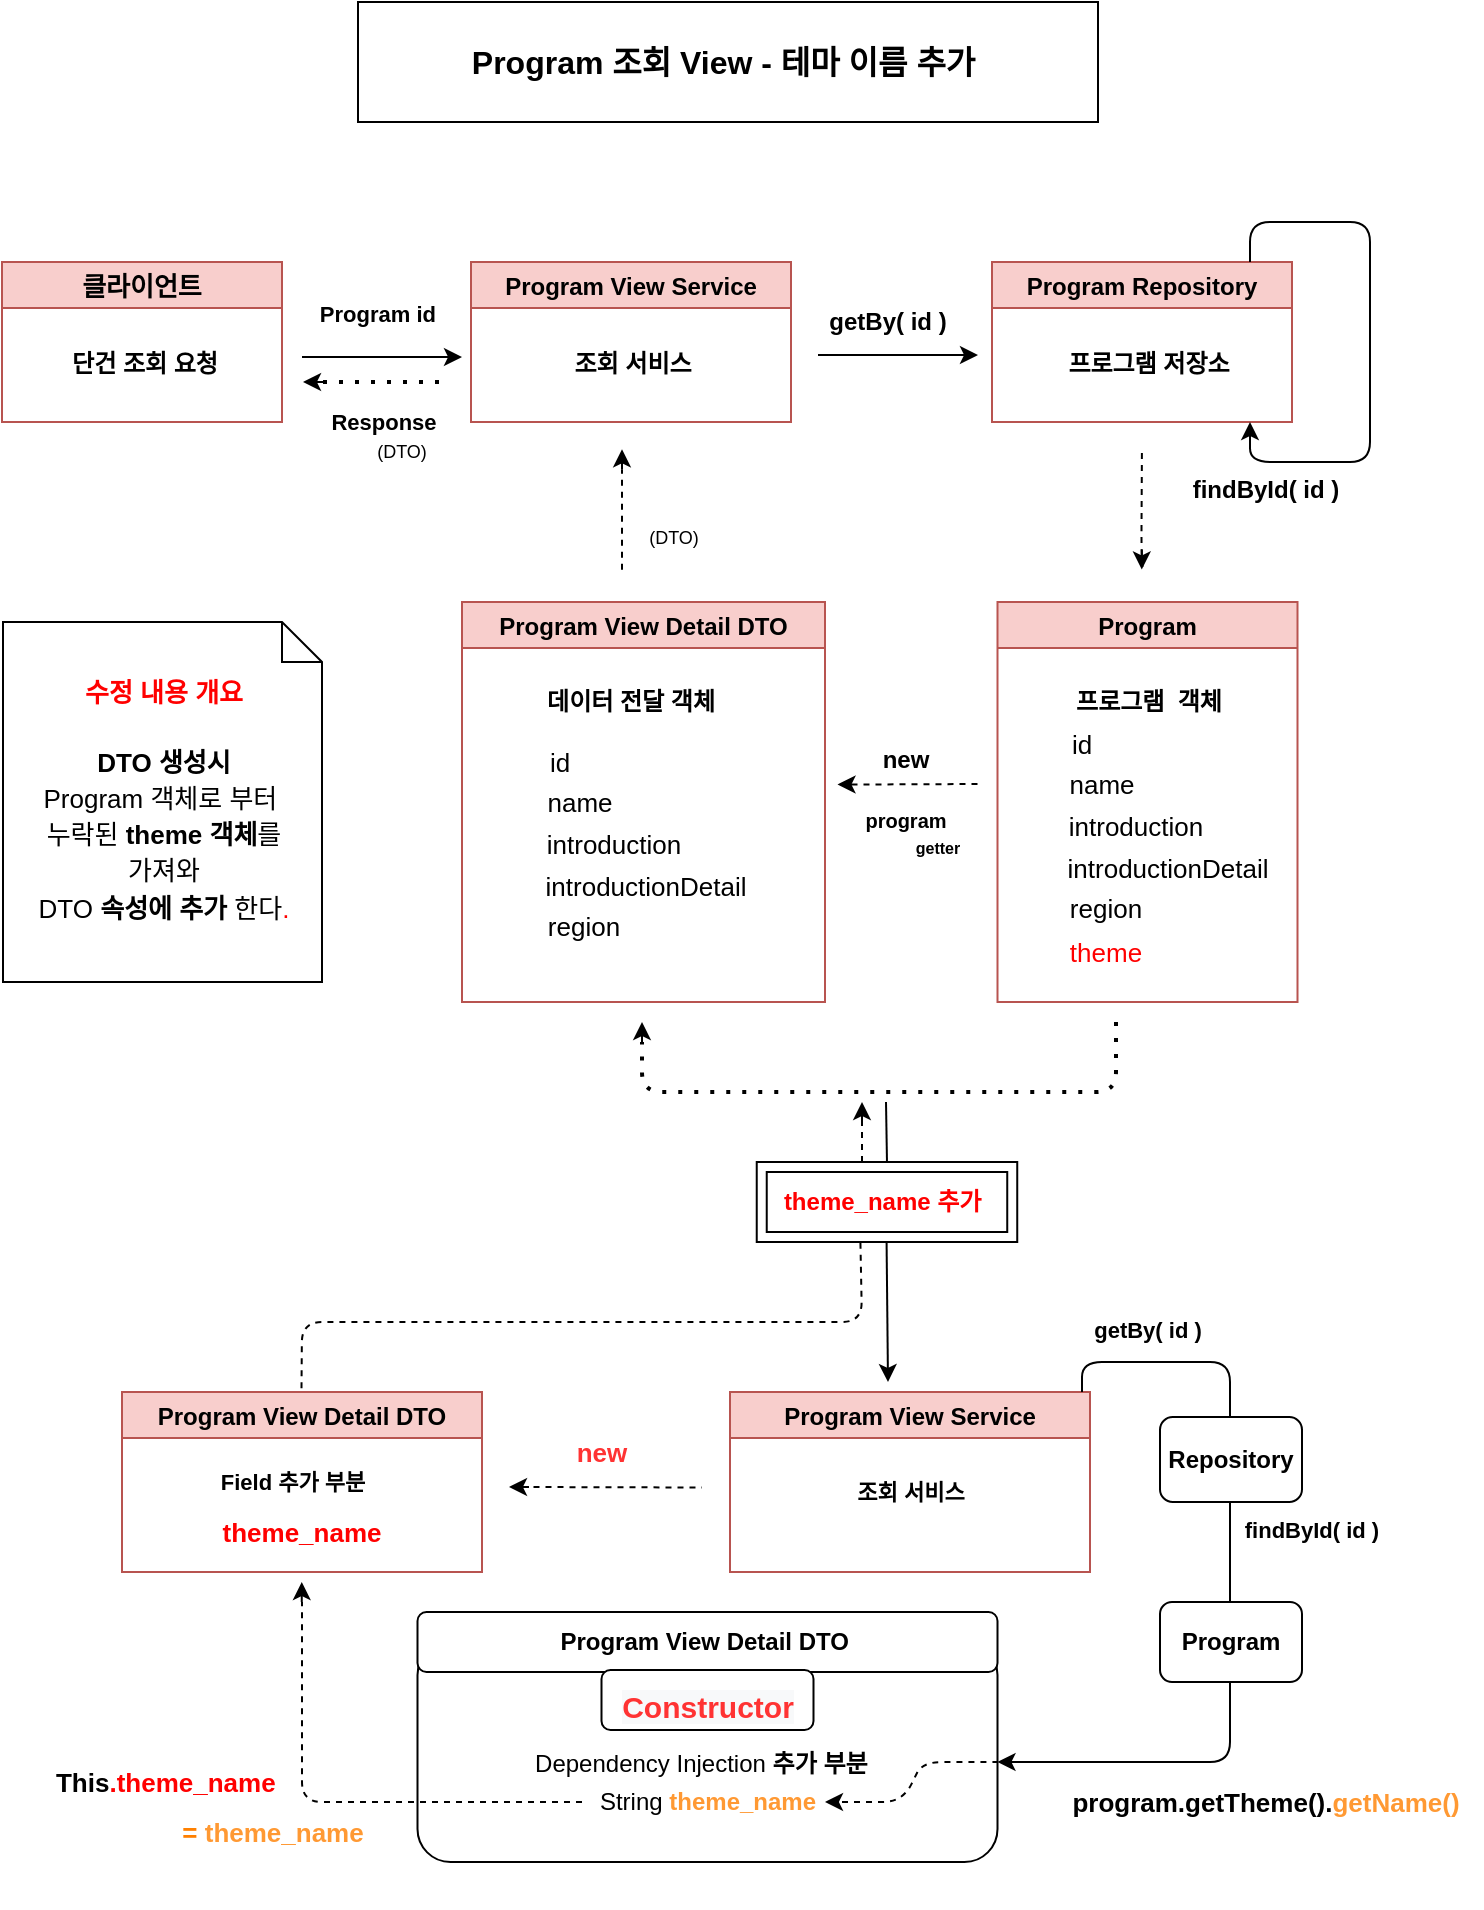 <mxfile version="14.8.3" type="github">
  <diagram id="txi2YaepdJMHssst4SGv" name="Page-1">
    <mxGraphModel dx="1078" dy="854" grid="1" gridSize="10" guides="1" tooltips="1" connect="1" arrows="1" fold="1" page="1" pageScale="1" pageWidth="827" pageHeight="1169" math="0" shadow="0">
      <root>
        <mxCell id="0" />
        <mxCell id="1" parent="0" />
        <mxCell id="Lu7zV6Tx2Fdpjb5Isjd1-1" value="Program View Service" style="swimlane;fontSize=12;fontStyle=1;fillColor=#f8cecc;strokeColor=#b85450;" vertex="1" parent="1">
          <mxGeometry x="284.5" y="150" width="160" height="80" as="geometry" />
        </mxCell>
        <mxCell id="Lu7zV6Tx2Fdpjb5Isjd1-2" value="조회 서비스" style="text;html=1;align=center;verticalAlign=middle;resizable=0;points=[];autosize=1;fontSize=12;fontStyle=1;" vertex="1" parent="Lu7zV6Tx2Fdpjb5Isjd1-1">
          <mxGeometry x="40" y="41" width="80" height="20" as="geometry" />
        </mxCell>
        <mxCell id="Lu7zV6Tx2Fdpjb5Isjd1-3" value="클라이언트" style="swimlane;fontSize=13;fontStyle=1;fillColor=#f8cecc;strokeColor=#b85450;" vertex="1" parent="1">
          <mxGeometry x="50" y="150" width="140" height="80" as="geometry" />
        </mxCell>
        <mxCell id="Lu7zV6Tx2Fdpjb5Isjd1-4" value="단건 조회 요청" style="text;html=1;align=center;verticalAlign=middle;resizable=0;points=[];autosize=1;fontSize=12;fontStyle=1;" vertex="1" parent="Lu7zV6Tx2Fdpjb5Isjd1-3">
          <mxGeometry x="26" y="41" width="90" height="20" as="geometry" />
        </mxCell>
        <mxCell id="Lu7zV6Tx2Fdpjb5Isjd1-5" value="Program Repository" style="swimlane;fontSize=12;fontStyle=1;fillColor=#f8cecc;strokeColor=#b85450;" vertex="1" parent="1">
          <mxGeometry x="545" y="150" width="150" height="80" as="geometry" />
        </mxCell>
        <mxCell id="Lu7zV6Tx2Fdpjb5Isjd1-6" value="&lt;font style=&quot;font-size: 12px&quot;&gt;프로그램 저장소&lt;/font&gt;" style="text;html=1;align=center;verticalAlign=middle;resizable=0;points=[];autosize=1;fontSize=12;fontStyle=1;" vertex="1" parent="Lu7zV6Tx2Fdpjb5Isjd1-5">
          <mxGeometry x="28" y="41" width="100" height="20" as="geometry" />
        </mxCell>
        <mxCell id="Lu7zV6Tx2Fdpjb5Isjd1-7" value="&lt;font style=&quot;font-size: 11px&quot;&gt;Program &lt;/font&gt;&lt;font style=&quot;font-size: 11px&quot;&gt;id&lt;/font&gt;&lt;font style=&quot;font-size: 11px&quot;&gt;&amp;nbsp;&amp;nbsp;&lt;/font&gt;" style="text;html=1;align=center;verticalAlign=middle;whiteSpace=wrap;rounded=0;fontSize=11;fontStyle=1" vertex="1" parent="1">
          <mxGeometry x="177.5" y="171" width="126" height="10" as="geometry" />
        </mxCell>
        <mxCell id="Lu7zV6Tx2Fdpjb5Isjd1-8" value="Program View Detail DTO" style="swimlane;fontSize=12;fontStyle=1;fillColor=#f8cecc;strokeColor=#b85450;" vertex="1" parent="1">
          <mxGeometry x="280" y="320" width="181.5" height="200" as="geometry" />
        </mxCell>
        <mxCell id="Lu7zV6Tx2Fdpjb5Isjd1-9" value="&lt;font style=&quot;font-size: 12px&quot;&gt;데이터 전달 객체&lt;/font&gt;" style="text;html=1;align=center;verticalAlign=middle;resizable=0;points=[];autosize=1;fontSize=12;fontStyle=1;" vertex="1" parent="Lu7zV6Tx2Fdpjb5Isjd1-8">
          <mxGeometry x="28.75" y="40" width="110" height="20" as="geometry" />
        </mxCell>
        <mxCell id="Lu7zV6Tx2Fdpjb5Isjd1-10" value="id" style="text;html=1;strokeColor=none;fillColor=none;align=center;verticalAlign=middle;whiteSpace=wrap;rounded=0;fontSize=13;" vertex="1" parent="Lu7zV6Tx2Fdpjb5Isjd1-8">
          <mxGeometry x="28.75" y="70" width="40" height="20" as="geometry" />
        </mxCell>
        <mxCell id="Lu7zV6Tx2Fdpjb5Isjd1-11" value="introduction" style="text;html=1;strokeColor=none;fillColor=none;align=center;verticalAlign=middle;whiteSpace=wrap;rounded=0;fontSize=13;" vertex="1" parent="Lu7zV6Tx2Fdpjb5Isjd1-8">
          <mxGeometry x="55.75" y="111" width="40" height="20" as="geometry" />
        </mxCell>
        <mxCell id="Lu7zV6Tx2Fdpjb5Isjd1-12" value="introductionDetail" style="text;html=1;strokeColor=none;fillColor=none;align=center;verticalAlign=middle;whiteSpace=wrap;rounded=0;fontSize=13;" vertex="1" parent="Lu7zV6Tx2Fdpjb5Isjd1-8">
          <mxGeometry x="71.75" y="132" width="40" height="20" as="geometry" />
        </mxCell>
        <mxCell id="Lu7zV6Tx2Fdpjb5Isjd1-13" value="region" style="text;html=1;strokeColor=none;fillColor=none;align=center;verticalAlign=middle;whiteSpace=wrap;rounded=0;fontSize=13;" vertex="1" parent="Lu7zV6Tx2Fdpjb5Isjd1-8">
          <mxGeometry x="40.75" y="152" width="40" height="20" as="geometry" />
        </mxCell>
        <mxCell id="Lu7zV6Tx2Fdpjb5Isjd1-14" value="name" style="text;html=1;strokeColor=none;fillColor=none;align=center;verticalAlign=middle;whiteSpace=wrap;rounded=0;fontSize=13;" vertex="1" parent="Lu7zV6Tx2Fdpjb5Isjd1-8">
          <mxGeometry x="38.75" y="90" width="40" height="20" as="geometry" />
        </mxCell>
        <mxCell id="Lu7zV6Tx2Fdpjb5Isjd1-15" value="&lt;span style=&quot;font-size: 12px&quot;&gt;&lt;font style=&quot;font-size: 12px&quot;&gt;getBy( id )&lt;/font&gt;&lt;/span&gt;" style="text;html=1;strokeColor=none;fillColor=none;align=center;verticalAlign=middle;whiteSpace=wrap;rounded=0;fontSize=12;fontStyle=1" vertex="1" parent="1">
          <mxGeometry x="452.5" y="171" width="80" height="17.5" as="geometry" />
        </mxCell>
        <mxCell id="Lu7zV6Tx2Fdpjb5Isjd1-16" value="" style="edgeStyle=segmentEdgeStyle;endArrow=classic;html=1;fontSize=15;" edge="1" parent="1">
          <mxGeometry width="50" height="50" relative="1" as="geometry">
            <mxPoint x="674" y="150" as="sourcePoint" />
            <mxPoint x="674" y="230" as="targetPoint" />
            <Array as="points">
              <mxPoint x="674" y="130" />
              <mxPoint x="734" y="130" />
              <mxPoint x="734" y="250" />
              <mxPoint x="674" y="250" />
            </Array>
          </mxGeometry>
        </mxCell>
        <mxCell id="Lu7zV6Tx2Fdpjb5Isjd1-17" value="&lt;b style=&quot;font-size: 12px;&quot;&gt;&lt;font style=&quot;font-size: 12px;&quot;&gt;findById( id )&lt;/font&gt;&lt;/b&gt;" style="text;html=1;strokeColor=none;fillColor=none;align=center;verticalAlign=middle;whiteSpace=wrap;rounded=0;fontSize=12;" vertex="1" parent="1">
          <mxGeometry x="637" y="250" width="90" height="27.5" as="geometry" />
        </mxCell>
        <mxCell id="Lu7zV6Tx2Fdpjb5Isjd1-18" value="Program" style="swimlane;fontSize=12;fontStyle=1;fillColor=#f8cecc;strokeColor=#b85450;" vertex="1" parent="1">
          <mxGeometry x="547.75" y="320" width="150" height="200" as="geometry" />
        </mxCell>
        <mxCell id="Lu7zV6Tx2Fdpjb5Isjd1-19" value="&lt;font style=&quot;font-size: 12px&quot;&gt;프로그램&amp;nbsp; 객체&lt;/font&gt;" style="text;html=1;align=center;verticalAlign=middle;resizable=0;points=[];autosize=1;fontSize=12;fontStyle=1;" vertex="1" parent="Lu7zV6Tx2Fdpjb5Isjd1-18">
          <mxGeometry x="30" y="40" width="90" height="20" as="geometry" />
        </mxCell>
        <mxCell id="Lu7zV6Tx2Fdpjb5Isjd1-20" value="id" style="text;html=1;strokeColor=none;fillColor=none;align=center;verticalAlign=middle;whiteSpace=wrap;rounded=0;fontSize=13;" vertex="1" parent="Lu7zV6Tx2Fdpjb5Isjd1-18">
          <mxGeometry x="22.25" y="60.5" width="40" height="20" as="geometry" />
        </mxCell>
        <mxCell id="Lu7zV6Tx2Fdpjb5Isjd1-21" value="introduction" style="text;html=1;strokeColor=none;fillColor=none;align=center;verticalAlign=middle;whiteSpace=wrap;rounded=0;fontSize=13;" vertex="1" parent="Lu7zV6Tx2Fdpjb5Isjd1-18">
          <mxGeometry x="49.25" y="101.5" width="40" height="20" as="geometry" />
        </mxCell>
        <mxCell id="Lu7zV6Tx2Fdpjb5Isjd1-22" value="introductionDetail" style="text;html=1;strokeColor=none;fillColor=none;align=center;verticalAlign=middle;whiteSpace=wrap;rounded=0;fontSize=13;" vertex="1" parent="Lu7zV6Tx2Fdpjb5Isjd1-18">
          <mxGeometry x="65.25" y="122.5" width="40" height="20" as="geometry" />
        </mxCell>
        <mxCell id="Lu7zV6Tx2Fdpjb5Isjd1-23" value="region" style="text;html=1;strokeColor=none;fillColor=none;align=center;verticalAlign=middle;whiteSpace=wrap;rounded=0;fontSize=13;" vertex="1" parent="Lu7zV6Tx2Fdpjb5Isjd1-18">
          <mxGeometry x="34.25" y="142.5" width="40" height="20" as="geometry" />
        </mxCell>
        <mxCell id="Lu7zV6Tx2Fdpjb5Isjd1-24" value="name" style="text;html=1;strokeColor=none;fillColor=none;align=center;verticalAlign=middle;whiteSpace=wrap;rounded=0;fontSize=13;" vertex="1" parent="Lu7zV6Tx2Fdpjb5Isjd1-18">
          <mxGeometry x="32.25" y="80.5" width="40" height="20" as="geometry" />
        </mxCell>
        <mxCell id="Lu7zV6Tx2Fdpjb5Isjd1-25" value="theme" style="text;html=1;strokeColor=none;fillColor=none;align=center;verticalAlign=middle;whiteSpace=wrap;rounded=0;fontSize=13;fontColor=#FF0000;" vertex="1" parent="Lu7zV6Tx2Fdpjb5Isjd1-18">
          <mxGeometry x="34.25" y="164.5" width="40" height="20" as="geometry" />
        </mxCell>
        <mxCell id="Lu7zV6Tx2Fdpjb5Isjd1-26" value="&lt;b style=&quot;font-size: 8px;&quot;&gt;&lt;font style=&quot;font-size: 8px;&quot;&gt;getter&lt;/font&gt;&lt;/b&gt;" style="text;html=1;strokeColor=none;fillColor=none;align=center;verticalAlign=middle;whiteSpace=wrap;rounded=0;fontSize=8;" vertex="1" parent="Lu7zV6Tx2Fdpjb5Isjd1-18">
          <mxGeometry x="-70" y="113.75" width="80" height="17.5" as="geometry" />
        </mxCell>
        <mxCell id="Lu7zV6Tx2Fdpjb5Isjd1-27" value="" style="endArrow=none;dashed=1;html=1;fontSize=9;fontColor=#FF0000;" edge="1" parent="1">
          <mxGeometry width="50" height="50" relative="1" as="geometry">
            <mxPoint x="620.21" y="302.5" as="sourcePoint" />
            <mxPoint x="619.96" y="243.75" as="targetPoint" />
            <Array as="points">
              <mxPoint x="619.71" y="292.5" />
            </Array>
          </mxGeometry>
        </mxCell>
        <mxCell id="Lu7zV6Tx2Fdpjb5Isjd1-28" value="" style="endArrow=classic;html=1;fontSize=9;fontColor=#FF0000;" edge="1" parent="1">
          <mxGeometry relative="1" as="geometry">
            <mxPoint x="200" y="197.5" as="sourcePoint" />
            <mxPoint x="280" y="197.5" as="targetPoint" />
          </mxGeometry>
        </mxCell>
        <mxCell id="Lu7zV6Tx2Fdpjb5Isjd1-29" value="" style="endArrow=classic;html=1;fontSize=9;fontColor=#FF0000;" edge="1" parent="1">
          <mxGeometry relative="1" as="geometry">
            <mxPoint x="458" y="196.5" as="sourcePoint" />
            <mxPoint x="538" y="196.5" as="targetPoint" />
          </mxGeometry>
        </mxCell>
        <mxCell id="Lu7zV6Tx2Fdpjb5Isjd1-30" value="" style="endArrow=none;dashed=1;html=1;fontSize=12;fontColor=#FF0000;" edge="1" parent="1">
          <mxGeometry width="50" height="50" relative="1" as="geometry">
            <mxPoint x="480.75" y="411.25" as="sourcePoint" />
            <mxPoint x="537.75" y="411.0" as="targetPoint" />
          </mxGeometry>
        </mxCell>
        <mxCell id="Lu7zV6Tx2Fdpjb5Isjd1-31" value="" style="edgeStyle=segmentEdgeStyle;endArrow=classic;html=1;fontSize=8;fontColor=#FF0000;" edge="1" parent="1">
          <mxGeometry width="50" height="50" relative="1" as="geometry">
            <mxPoint x="619.89" y="293.75" as="sourcePoint" />
            <mxPoint x="619.89" y="303.75" as="targetPoint" />
          </mxGeometry>
        </mxCell>
        <mxCell id="Lu7zV6Tx2Fdpjb5Isjd1-32" value="" style="edgeStyle=segmentEdgeStyle;endArrow=classic;html=1;fontSize=3;fontColor=#FF0000;" edge="1" parent="1">
          <mxGeometry width="50" height="50" relative="1" as="geometry">
            <mxPoint x="477.75" y="411.25" as="sourcePoint" />
            <mxPoint x="467.75" y="411.25" as="targetPoint" />
          </mxGeometry>
        </mxCell>
        <mxCell id="Lu7zV6Tx2Fdpjb5Isjd1-33" value="&lt;font style=&quot;font-size: 12px&quot;&gt;new&lt;/font&gt;" style="text;html=1;strokeColor=none;fillColor=none;align=center;verticalAlign=middle;whiteSpace=wrap;rounded=0;fontSize=11;fontStyle=1;" vertex="1" parent="1">
          <mxGeometry x="461.5" y="390" width="80" height="17.5" as="geometry" />
        </mxCell>
        <mxCell id="Lu7zV6Tx2Fdpjb5Isjd1-34" value="&lt;span style=&quot;font-size: 10px&quot;&gt;&lt;font style=&quot;font-size: 10px&quot;&gt;program&lt;/font&gt;&lt;/span&gt;" style="text;html=1;strokeColor=none;fillColor=none;align=center;verticalAlign=middle;whiteSpace=wrap;rounded=0;fontSize=10;fontStyle=1" vertex="1" parent="1">
          <mxGeometry x="461.5" y="420" width="80" height="17.5" as="geometry" />
        </mxCell>
        <mxCell id="Lu7zV6Tx2Fdpjb5Isjd1-35" value="" style="endArrow=none;dashed=1;html=1;fontSize=9;fontColor=#FF0000;" edge="1" parent="1">
          <mxGeometry width="50" height="50" relative="1" as="geometry">
            <mxPoint x="360" y="303.88" as="sourcePoint" />
            <mxPoint x="360.0" y="253.63" as="targetPoint" />
            <Array as="points">
              <mxPoint x="360" y="303.63" />
            </Array>
          </mxGeometry>
        </mxCell>
        <mxCell id="Lu7zV6Tx2Fdpjb5Isjd1-36" value="" style="endArrow=classic;html=1;fontSize=11;fontColor=#FF0000;" edge="1" parent="1">
          <mxGeometry width="50" height="50" relative="1" as="geometry">
            <mxPoint x="360.0" y="253.63" as="sourcePoint" />
            <mxPoint x="360.0" y="243.63" as="targetPoint" />
          </mxGeometry>
        </mxCell>
        <mxCell id="Lu7zV6Tx2Fdpjb5Isjd1-37" value="Program 조회 View - 테마 이름 추가&amp;nbsp;" style="rounded=0;whiteSpace=wrap;html=1;fontSize=16;fontStyle=1;" vertex="1" parent="1">
          <mxGeometry x="228" y="20" width="370" height="60" as="geometry" />
        </mxCell>
        <mxCell id="Lu7zV6Tx2Fdpjb5Isjd1-39" value="" style="endArrow=none;dashed=1;html=1;dashPattern=1 3;strokeWidth=2;fontSize=16;" edge="1" parent="1">
          <mxGeometry width="50" height="50" relative="1" as="geometry">
            <mxPoint x="210.5" y="210" as="sourcePoint" />
            <mxPoint x="268.5" y="210" as="targetPoint" />
          </mxGeometry>
        </mxCell>
        <mxCell id="Lu7zV6Tx2Fdpjb5Isjd1-40" value="" style="endArrow=classic;html=1;fontSize=16;" edge="1" parent="1">
          <mxGeometry width="50" height="50" relative="1" as="geometry">
            <mxPoint x="210.5" y="210" as="sourcePoint" />
            <mxPoint x="200.5" y="210" as="targetPoint" />
          </mxGeometry>
        </mxCell>
        <mxCell id="Lu7zV6Tx2Fdpjb5Isjd1-41" value="Response" style="text;html=1;align=center;verticalAlign=middle;whiteSpace=wrap;rounded=0;fontSize=11;fontStyle=1" vertex="1" parent="1">
          <mxGeometry x="220.5" y="220" width="40" height="20" as="geometry" />
        </mxCell>
        <mxCell id="Lu7zV6Tx2Fdpjb5Isjd1-42" value="&lt;font style=&quot;font-size: 9px ; font-weight: normal&quot;&gt;(&lt;font style=&quot;font-size: 9px&quot;&gt;DTO&lt;/font&gt;)&lt;/font&gt;" style="text;html=1;align=center;verticalAlign=middle;whiteSpace=wrap;rounded=0;fontSize=6;fontStyle=1" vertex="1" parent="1">
          <mxGeometry x="230" y="240" width="40" height="10" as="geometry" />
        </mxCell>
        <mxCell id="Lu7zV6Tx2Fdpjb5Isjd1-44" value="&lt;span style=&quot;font-weight: normal&quot;&gt;&lt;font style=&quot;font-size: 9px&quot;&gt;(DTO)&lt;/font&gt;&lt;/span&gt;" style="text;html=1;align=center;verticalAlign=middle;whiteSpace=wrap;rounded=0;fontSize=10;fontStyle=1" vertex="1" parent="1">
          <mxGeometry x="366.2" y="283.75" width="40" height="6.25" as="geometry" />
        </mxCell>
        <mxCell id="Lu7zV6Tx2Fdpjb5Isjd1-50" value="" style="endArrow=none;dashed=1;html=1;dashPattern=1 3;strokeWidth=2;labelBackgroundColor=#FF3333;fontSize=6;fontColor=#FF0000;" edge="1" parent="1">
          <mxGeometry width="50" height="50" relative="1" as="geometry">
            <mxPoint x="607" y="530" as="sourcePoint" />
            <mxPoint x="370" y="540" as="targetPoint" />
            <Array as="points">
              <mxPoint x="607" y="565" />
              <mxPoint x="370" y="565" />
            </Array>
          </mxGeometry>
        </mxCell>
        <mxCell id="Lu7zV6Tx2Fdpjb5Isjd1-53" value="" style="endArrow=classic;html=1;labelBackgroundColor=#FF3333;fontSize=6;fontColor=#FF0000;" edge="1" parent="1">
          <mxGeometry width="50" height="50" relative="1" as="geometry">
            <mxPoint x="370" y="540" as="sourcePoint" />
            <mxPoint x="370" y="530" as="targetPoint" />
          </mxGeometry>
        </mxCell>
        <mxCell id="Lu7zV6Tx2Fdpjb5Isjd1-54" value="&lt;font style=&quot;font-size: 13px&quot;&gt;&lt;font style=&quot;font-size: 13px&quot;&gt;&lt;b&gt;&lt;font style=&quot;font-size: 13px&quot;&gt;수정 내용 개요&lt;/font&gt;&lt;br&gt;&lt;/b&gt;&lt;/font&gt;&lt;font style=&quot;line-height: 140% ; font-size: 13px&quot;&gt;&lt;br&gt;&lt;font color=&quot;#000000&quot; style=&quot;font-size: 13px&quot;&gt;&lt;font style=&quot;font-size: 13px&quot;&gt;&lt;b&gt;DTO 생성&lt;/b&gt;&lt;/font&gt;&lt;b&gt;시&lt;/b&gt;&lt;/font&gt;&lt;br&gt;&lt;font color=&quot;#000000&quot; style=&quot;font-size: 13px&quot;&gt;Program 객체로 부터&amp;nbsp;&lt;br&gt;누락된 &lt;b&gt;theme 객체&lt;/b&gt;를&lt;br&gt;가져와&lt;br&gt;&amp;nbsp;DTO &lt;b&gt;속성에 추가&lt;/b&gt; 한다&lt;/font&gt;.&amp;nbsp;&lt;/font&gt;&lt;/font&gt;" style="shape=note;size=20;whiteSpace=wrap;html=1;fontSize=6;fontColor=#FF0000;" vertex="1" parent="1">
          <mxGeometry x="50.5" y="330" width="159.5" height="180" as="geometry" />
        </mxCell>
        <mxCell id="Lu7zV6Tx2Fdpjb5Isjd1-55" value="&lt;font style=&quot;font-size: 12px&quot;&gt;theme_name 추가&amp;nbsp;&lt;/font&gt;" style="shape=ext;margin=3;double=1;whiteSpace=wrap;html=1;align=center;fontSize=8;fontColor=#FF0000;fontStyle=1" vertex="1" parent="1">
          <mxGeometry x="427.37" y="600" width="130.25" height="40" as="geometry" />
        </mxCell>
        <mxCell id="Lu7zV6Tx2Fdpjb5Isjd1-69" value="Program View Detail DTO" style="swimlane;fontSize=12;fontStyle=1;fillColor=#f8cecc;strokeColor=#b85450;" vertex="1" parent="1">
          <mxGeometry x="110" y="715" width="180" height="90" as="geometry" />
        </mxCell>
        <mxCell id="Lu7zV6Tx2Fdpjb5Isjd1-70" value="Field 추가 부분" style="text;html=1;align=center;verticalAlign=middle;resizable=0;points=[];autosize=1;fontSize=11;fontStyle=1;" vertex="1" parent="Lu7zV6Tx2Fdpjb5Isjd1-69">
          <mxGeometry x="40" y="35" width="90" height="20" as="geometry" />
        </mxCell>
        <mxCell id="Lu7zV6Tx2Fdpjb5Isjd1-74" value="&lt;b&gt;&lt;font style=&quot;font-size: 13px&quot;&gt;theme_name&lt;/font&gt;&lt;/b&gt;" style="text;html=1;strokeColor=none;fillColor=none;align=center;verticalAlign=middle;whiteSpace=wrap;rounded=0;fontSize=12;fontColor=#FF0000;" vertex="1" parent="Lu7zV6Tx2Fdpjb5Isjd1-69">
          <mxGeometry x="70" y="60" width="40" height="20" as="geometry" />
        </mxCell>
        <mxCell id="Lu7zV6Tx2Fdpjb5Isjd1-78" value="" style="endArrow=none;dashed=1;html=1;fontSize=12;fontColor=#FF0000;" edge="1" parent="1">
          <mxGeometry width="50" height="50" relative="1" as="geometry">
            <mxPoint x="309.75" y="762.5" as="sourcePoint" />
            <mxPoint x="400" y="762.75" as="targetPoint" />
          </mxGeometry>
        </mxCell>
        <mxCell id="Lu7zV6Tx2Fdpjb5Isjd1-79" value="" style="edgeStyle=segmentEdgeStyle;endArrow=classic;html=1;fontSize=3;fontColor=#FF0000;" edge="1" parent="1">
          <mxGeometry width="50" height="50" relative="1" as="geometry">
            <mxPoint x="313.5" y="762.5" as="sourcePoint" />
            <mxPoint x="303.5" y="762.5" as="targetPoint" />
          </mxGeometry>
        </mxCell>
        <mxCell id="Lu7zV6Tx2Fdpjb5Isjd1-80" value="&lt;font style=&quot;font-size: 13px&quot; color=&quot;#ff3333&quot;&gt;new&lt;/font&gt;" style="text;html=1;strokeColor=none;fillColor=none;align=center;verticalAlign=middle;whiteSpace=wrap;rounded=0;fontSize=11;fontStyle=1" vertex="1" parent="1">
          <mxGeometry x="310" y="736.25" width="80" height="17.5" as="geometry" />
        </mxCell>
        <mxCell id="Lu7zV6Tx2Fdpjb5Isjd1-81" value="Program View Service" style="swimlane;fontSize=12;fontStyle=1;fillColor=#f8cecc;strokeColor=#b85450;" vertex="1" parent="1">
          <mxGeometry x="414" y="715" width="180" height="90" as="geometry" />
        </mxCell>
        <mxCell id="Lu7zV6Tx2Fdpjb5Isjd1-82" value="조회 서비스" style="text;html=1;align=center;verticalAlign=middle;resizable=0;points=[];autosize=1;fontSize=11;fontStyle=1;" vertex="1" parent="Lu7zV6Tx2Fdpjb5Isjd1-81">
          <mxGeometry x="55" y="40" width="70" height="20" as="geometry" />
        </mxCell>
        <mxCell id="Lu7zV6Tx2Fdpjb5Isjd1-86" value="" style="edgeStyle=segmentEdgeStyle;endArrow=classic;html=1;fontSize=15;" edge="1" parent="1" source="Lu7zV6Tx2Fdpjb5Isjd1-81" target="Lu7zV6Tx2Fdpjb5Isjd1-93">
          <mxGeometry width="50" height="50" relative="1" as="geometry">
            <mxPoint x="604" y="710" as="sourcePoint" />
            <mxPoint x="550" y="890" as="targetPoint" />
            <Array as="points">
              <mxPoint x="590" y="700" />
              <mxPoint x="664" y="700" />
              <mxPoint x="664" y="900" />
            </Array>
          </mxGeometry>
        </mxCell>
        <mxCell id="Lu7zV6Tx2Fdpjb5Isjd1-88" value="&lt;font style=&quot;font-size: 12px&quot;&gt;Repository&lt;/font&gt;" style="rounded=1;whiteSpace=wrap;html=1;fontSize=8;fontColor=#000000;fontStyle=1" vertex="1" parent="1">
          <mxGeometry x="629" y="727.5" width="71" height="42.5" as="geometry" />
        </mxCell>
        <mxCell id="Lu7zV6Tx2Fdpjb5Isjd1-89" value="&lt;font style=&quot;font-size: 11px&quot;&gt;findById( id )&lt;/font&gt;" style="text;html=1;strokeColor=none;fillColor=none;align=center;verticalAlign=middle;whiteSpace=wrap;rounded=0;fontSize=10;fontStyle=1" vertex="1" parent="1">
          <mxGeometry x="660" y="770" width="90" height="27.5" as="geometry" />
        </mxCell>
        <mxCell id="Lu7zV6Tx2Fdpjb5Isjd1-90" value="&lt;font style=&quot;font-size: 11px&quot;&gt;getBy( id )&lt;/font&gt;" style="text;html=1;strokeColor=none;fillColor=none;align=center;verticalAlign=middle;whiteSpace=wrap;rounded=0;fontSize=10;fontStyle=1" vertex="1" parent="1">
          <mxGeometry x="577.75" y="670" width="90" height="27.5" as="geometry" />
        </mxCell>
        <mxCell id="Lu7zV6Tx2Fdpjb5Isjd1-91" value="&lt;font style=&quot;font-size: 12px&quot;&gt;Program&lt;/font&gt;" style="rounded=1;whiteSpace=wrap;html=1;fontSize=8;fontColor=#000000;fontStyle=1" vertex="1" parent="1">
          <mxGeometry x="629" y="820" width="71" height="40" as="geometry" />
        </mxCell>
        <mxCell id="Lu7zV6Tx2Fdpjb5Isjd1-93" value="&lt;p style=&quot;line-height: 160% ; font-size: 12px&quot;&gt;&lt;font style=&quot;font-size: 12px&quot;&gt;&lt;br&gt;&lt;/font&gt;&lt;/p&gt;&lt;p style=&quot;line-height: 160% ; font-size: 12px&quot;&gt;&lt;font style=&quot;font-size: 12px&quot;&gt;&lt;br&gt;&lt;/font&gt;&lt;/p&gt;&lt;p style=&quot;line-height: 160% ; font-size: 12px&quot;&gt;&lt;font style=&quot;font-size: 12px&quot;&gt;Dependency Injection &lt;b&gt;추가 부분 &lt;/b&gt;&amp;nbsp;&lt;br&gt;String &lt;font color=&quot;#ff9933&quot; style=&quot;font-size: 12px&quot;&gt;&lt;b&gt;theme_name&lt;/b&gt;&lt;/font&gt;&lt;/font&gt;&lt;/p&gt;&lt;p style=&quot;line-height: 160% ; font-size: 12px&quot;&gt;&lt;br&gt;&lt;/p&gt;" style="rounded=1;whiteSpace=wrap;html=1;fontSize=10;fontColor=#000000;" vertex="1" parent="1">
          <mxGeometry x="257.75" y="840" width="290" height="110" as="geometry" />
        </mxCell>
        <mxCell id="Lu7zV6Tx2Fdpjb5Isjd1-94" value="&lt;font style=&quot;font-size: 12px&quot;&gt;Program View Detail DTO&amp;nbsp;&lt;/font&gt;" style="rounded=1;whiteSpace=wrap;html=1;fontSize=10;fontColor=#000000;fontStyle=1" vertex="1" parent="1">
          <mxGeometry x="257.75" y="825" width="290" height="30" as="geometry" />
        </mxCell>
        <mxCell id="Lu7zV6Tx2Fdpjb5Isjd1-95" value="&lt;font style=&quot;font-size: 13px&quot;&gt;&lt;font color=&quot;#000000&quot; style=&quot;font-size: 13px&quot;&gt;program.getTheme().&lt;/font&gt;&lt;font color=&quot;#ff9933&quot; style=&quot;font-size: 13px&quot;&gt;getName()&lt;/font&gt;&lt;/font&gt;" style="text;html=1;strokeColor=none;fillColor=none;align=center;verticalAlign=middle;whiteSpace=wrap;rounded=0;fontSize=11;fontStyle=1;fontColor=#FF0000;" vertex="1" parent="1">
          <mxGeometry x="574" y="900" width="216" height="40" as="geometry" />
        </mxCell>
        <mxCell id="Lu7zV6Tx2Fdpjb5Isjd1-107" value="" style="endArrow=none;dashed=1;html=1;labelBackgroundColor=#FF3333;fontSize=11;fontColor=#FF0000;" edge="1" parent="1">
          <mxGeometry width="50" height="50" relative="1" as="geometry">
            <mxPoint x="470" y="920" as="sourcePoint" />
            <mxPoint x="547.75" y="900" as="targetPoint" />
            <Array as="points">
              <mxPoint x="500.25" y="920" />
              <mxPoint x="510.25" y="900" />
            </Array>
          </mxGeometry>
        </mxCell>
        <mxCell id="Lu7zV6Tx2Fdpjb5Isjd1-108" value="" style="endArrow=classic;html=1;labelBackgroundColor=#FF3333;fontSize=11;fontColor=#FF0000;" edge="1" parent="1">
          <mxGeometry width="50" height="50" relative="1" as="geometry">
            <mxPoint x="466" y="920" as="sourcePoint" />
            <mxPoint x="461.5" y="920" as="targetPoint" />
          </mxGeometry>
        </mxCell>
        <mxCell id="Lu7zV6Tx2Fdpjb5Isjd1-109" value="" style="endArrow=none;dashed=1;html=1;labelBackgroundColor=#FF3333;fontSize=11;fontColor=#FF0000;" edge="1" parent="1">
          <mxGeometry width="50" height="50" relative="1" as="geometry">
            <mxPoint x="340" y="920" as="sourcePoint" />
            <mxPoint x="200" y="820" as="targetPoint" />
            <Array as="points">
              <mxPoint x="200" y="920" />
            </Array>
          </mxGeometry>
        </mxCell>
        <mxCell id="Lu7zV6Tx2Fdpjb5Isjd1-111" value="" style="endArrow=classic;html=1;labelBackgroundColor=#FF3333;fontSize=11;fontColor=#FF0000;" edge="1" parent="1">
          <mxGeometry width="50" height="50" relative="1" as="geometry">
            <mxPoint x="199.88" y="820" as="sourcePoint" />
            <mxPoint x="199.88" y="810" as="targetPoint" />
          </mxGeometry>
        </mxCell>
        <mxCell id="Lu7zV6Tx2Fdpjb5Isjd1-112" value="&lt;font style=&quot;font-size: 13px&quot;&gt;&lt;font color=&quot;#000000&quot; style=&quot;font-size: 13px&quot;&gt;This&lt;/font&gt;.theme_name&amp;nbsp;&amp;nbsp;&lt;/font&gt;" style="text;html=1;strokeColor=none;fillColor=none;align=center;verticalAlign=middle;whiteSpace=wrap;rounded=0;fontSize=11;fontStyle=1;fontColor=#FF0000;" vertex="1" parent="1">
          <mxGeometry x="80" y="890" width="111.25" height="40" as="geometry" />
        </mxCell>
        <mxCell id="Lu7zV6Tx2Fdpjb5Isjd1-115" value="&lt;font style=&quot;font-size: 13px&quot;&gt;&lt;font color=&quot;#ff8000&quot; style=&quot;font-size: 13px&quot;&gt;=&lt;/font&gt; &lt;font color=&quot;#ff9933&quot; style=&quot;font-size: 13px&quot;&gt;theme_name&lt;/font&gt;&lt;/font&gt;" style="text;html=1;strokeColor=none;fillColor=none;align=center;verticalAlign=middle;whiteSpace=wrap;rounded=0;fontSize=12;fontStyle=1;fontColor=#FF0000;" vertex="1" parent="1">
          <mxGeometry x="130" y="920" width="111.25" height="30" as="geometry" />
        </mxCell>
        <mxCell id="Lu7zV6Tx2Fdpjb5Isjd1-118" value="" style="endArrow=classic;html=1;labelBackgroundColor=#FF3333;fontSize=11;fontColor=#FF0000;" edge="1" parent="1">
          <mxGeometry width="50" height="50" relative="1" as="geometry">
            <mxPoint x="492.29" y="640" as="sourcePoint" />
            <mxPoint x="493" y="710" as="targetPoint" />
          </mxGeometry>
        </mxCell>
        <mxCell id="Lu7zV6Tx2Fdpjb5Isjd1-122" value="" style="endArrow=none;html=1;labelBackgroundColor=#FF3333;fontSize=11;fontColor=#FF0000;exitX=0.5;exitY=0;exitDx=0;exitDy=0;" edge="1" parent="1" source="Lu7zV6Tx2Fdpjb5Isjd1-55">
          <mxGeometry width="50" height="50" relative="1" as="geometry">
            <mxPoint x="492" y="595" as="sourcePoint" />
            <mxPoint x="492" y="570" as="targetPoint" />
          </mxGeometry>
        </mxCell>
        <mxCell id="Lu7zV6Tx2Fdpjb5Isjd1-123" value="" style="endArrow=none;dashed=1;html=1;labelBackgroundColor=#FF3333;fontSize=11;fontColor=#FF0000;entryX=0.398;entryY=1.002;entryDx=0;entryDy=0;entryPerimeter=0;" edge="1" parent="1" target="Lu7zV6Tx2Fdpjb5Isjd1-55">
          <mxGeometry width="50" height="50" relative="1" as="geometry">
            <mxPoint x="199.75" y="713.13" as="sourcePoint" />
            <mxPoint x="480" y="660" as="targetPoint" />
            <Array as="points">
              <mxPoint x="200" y="680" />
              <mxPoint x="480" y="680" />
            </Array>
          </mxGeometry>
        </mxCell>
        <mxCell id="Lu7zV6Tx2Fdpjb5Isjd1-124" value="" style="endArrow=none;dashed=1;html=1;labelBackgroundColor=#FF3333;fontSize=11;fontColor=#FF0000;" edge="1" parent="1">
          <mxGeometry width="50" height="50" relative="1" as="geometry">
            <mxPoint x="480" y="600" as="sourcePoint" />
            <mxPoint x="480" y="570" as="targetPoint" />
          </mxGeometry>
        </mxCell>
        <mxCell id="Lu7zV6Tx2Fdpjb5Isjd1-125" value="" style="endArrow=classic;html=1;labelBackgroundColor=#FF3333;fontSize=11;fontColor=#FF0000;labelBorderColor=none;" edge="1" parent="1">
          <mxGeometry width="50" height="50" relative="1" as="geometry">
            <mxPoint x="480" y="580" as="sourcePoint" />
            <mxPoint x="480" y="570" as="targetPoint" />
          </mxGeometry>
        </mxCell>
        <mxCell id="Lu7zV6Tx2Fdpjb5Isjd1-128" value="&lt;font style=&quot;font-size: 15px&quot;&gt;&lt;br&gt;&lt;br&gt;&lt;span style=&quot;color: rgb(255, 51, 51); font-family: helvetica; font-style: normal; font-weight: 700; letter-spacing: normal; text-indent: 0px; text-transform: none; word-spacing: 0px; background-color: rgb(248, 249, 250); display: inline; float: none;&quot;&gt;Constructor&lt;/span&gt;&lt;br&gt;&lt;/font&gt;" style="rounded=1;whiteSpace=wrap;html=1;fontSize=12;fontColor=#FF0000;align=center;verticalAlign=bottom;" vertex="1" parent="1">
          <mxGeometry x="349.75" y="854" width="106" height="30" as="geometry" />
        </mxCell>
      </root>
    </mxGraphModel>
  </diagram>
</mxfile>
